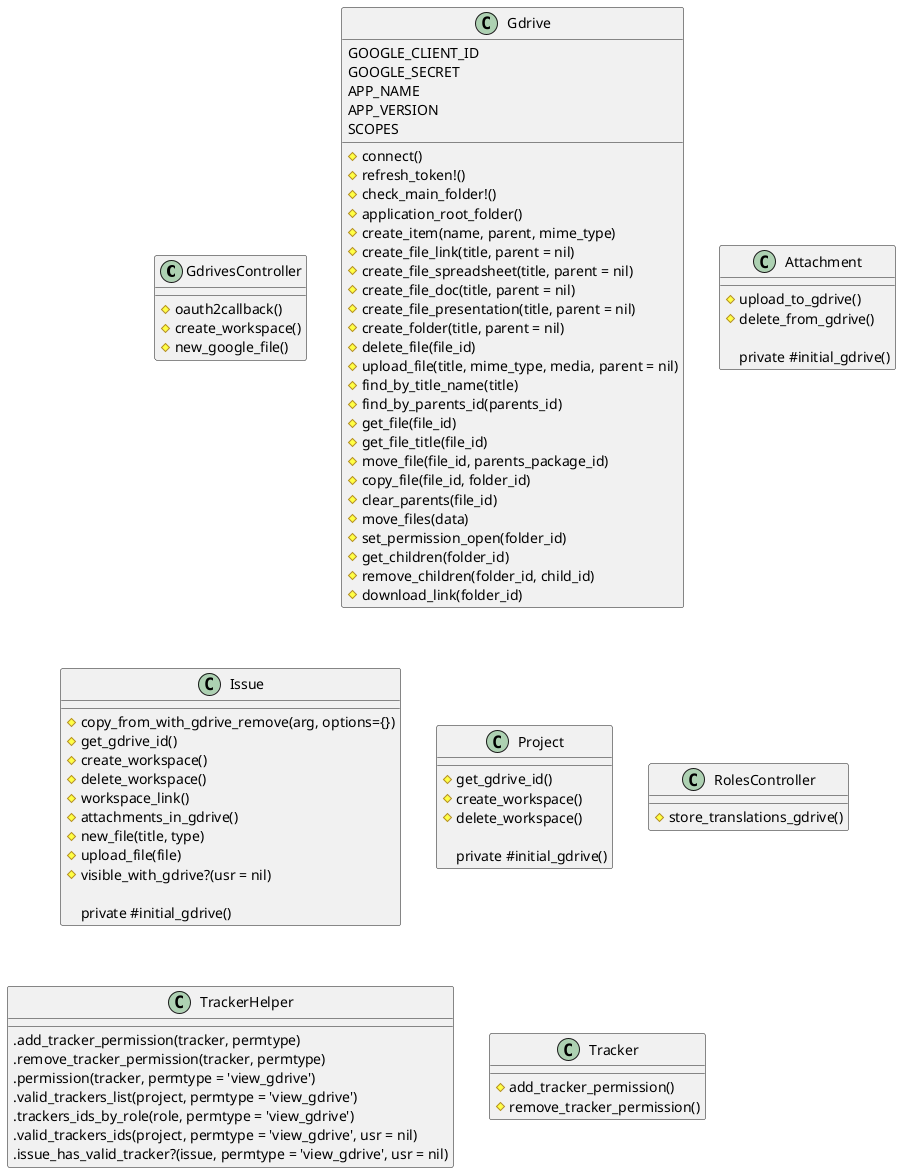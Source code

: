 @startuml

class GdrivesController {
#oauth2callback()
#create_workspace()
#new_google_file()
}

class Gdrive {
GOOGLE_CLIENT_ID
GOOGLE_SECRET
APP_NAME
APP_VERSION
SCOPES

#connect()
#refresh_token!()
#check_main_folder!()
#application_root_folder()
#create_item(name, parent, mime_type)
#create_file_link(title, parent = nil)
#create_file_spreadsheet(title, parent = nil)
#create_file_doc(title, parent = nil)
#create_file_presentation(title, parent = nil)
#create_folder(title, parent = nil)
#delete_file(file_id)
#upload_file(title, mime_type, media, parent = nil)
#find_by_title_name(title)
#find_by_parents_id(parents_id)
#get_file(file_id)
#get_file_title(file_id)
#move_file(file_id, parents_package_id)
#copy_file(file_id, folder_id)
#clear_parents(file_id)
#move_files(data)
#set_permission_open(folder_id)
#get_children(folder_id)
#remove_children(folder_id, child_id)
#download_link(folder_id)
}

class Attachment {
#upload_to_gdrive()
#delete_from_gdrive()

private #initial_gdrive()
}

class Issue {
#copy_from_with_gdrive_remove(arg, options={})
#get_gdrive_id()
#create_workspace()
#delete_workspace()
#workspace_link()
#attachments_in_gdrive()
#new_file(title, type)
#upload_file(file)
#visible_with_gdrive?(usr = nil)

private #initial_gdrive()
}

class Project {
#get_gdrive_id()
#create_workspace()
#delete_workspace()

private #initial_gdrive()
}

class RolesController {
#store_translations_gdrive()
}

class TrackerHelper {
.add_tracker_permission(tracker, permtype)
.remove_tracker_permission(tracker, permtype)
.permission(tracker, permtype = 'view_gdrive')
.valid_trackers_list(project, permtype = 'view_gdrive')
.trackers_ids_by_role(role, permtype = 'view_gdrive')
.valid_trackers_ids(project, permtype = 'view_gdrive', usr = nil)
.issue_has_valid_tracker?(issue, permtype = 'view_gdrive', usr = nil)
}

class Tracker {
#add_tracker_permission()
#remove_tracker_permission()
}

@enduml